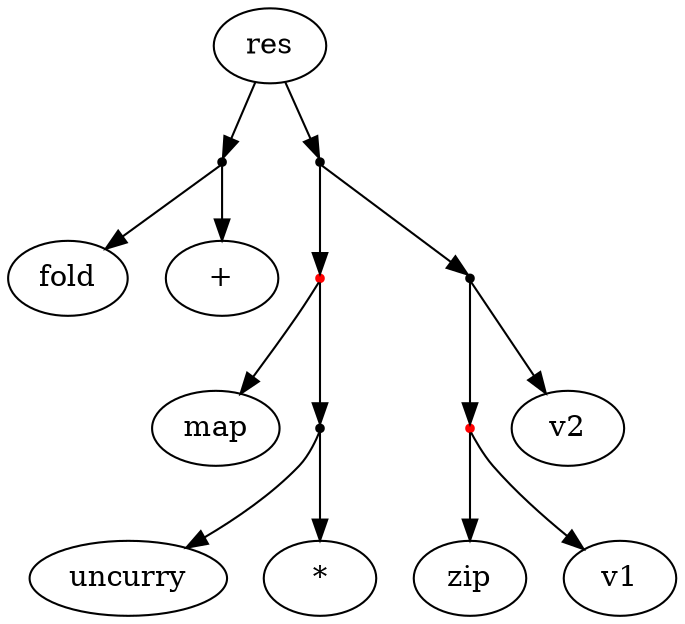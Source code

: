 digraph g {
        node [shape=ellipse];

        res[label="res"];
        t1[label="", shape=point];
        t2[label="", shape=point];
        fold[label="fold"];
        plus[label="+"];
        t3[label="", shape=point, color=red];
        t4[label="", shape=point];
        map[label="map"];
        t5[label="", shape=point];
        t6[label="", shape=point, color=red];
        v2[label="v2"];
        uncurry[label="uncurry"];
        mul[label="*"];
        zip[label="zip"];
        v1[label="v1"];

        res -> t1;
        res -> t2;
        t1 -> fold;
        t1 -> plus;
        t2 -> t3;
        t2 -> t4;
        t3 -> map;
        t3 -> t5;
        t4 -> t6;
        t4 -> v2;
        t5 -> uncurry;
        t5 -> mul;
        t6 -> zip;
        t6 -> v1;
}